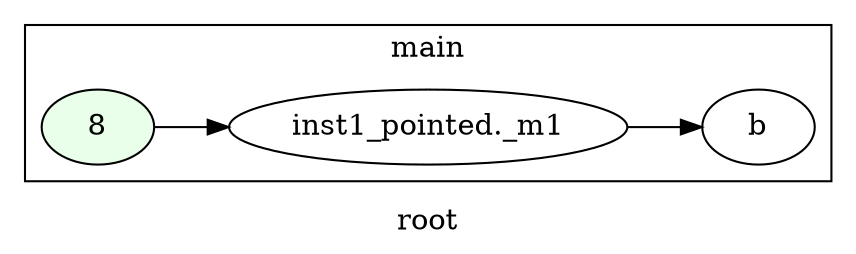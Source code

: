 digraph G
{
rankdir=LR;
label = "root";
subgraph cluster_1 {
label = "main";
parent = "G";
startinglines = "2_7_7";
	node_000002 [ label = "8", style=filled, fillcolor="#E9FFE9", startinglines=10 ]
	node_000003 [ label = "inst1_pointed._m1", startingline=10 ]
	node_000004 [ label = "b", startingline=13 ]
}
	node_000002 -> node_000003
	node_000003 -> node_000004
}
